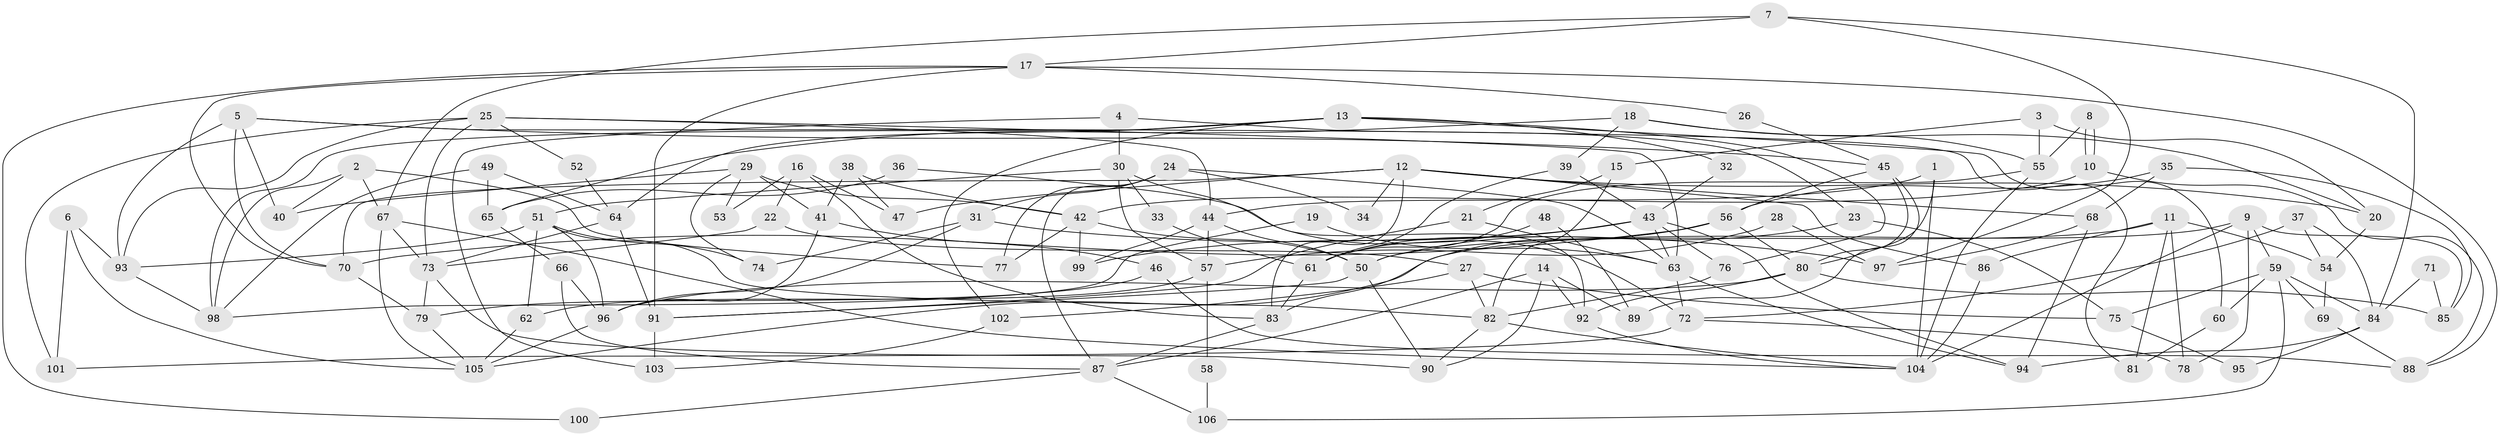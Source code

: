// coarse degree distribution, {8: 0.11764705882352941, 7: 0.07352941176470588, 4: 0.16176470588235295, 6: 0.058823529411764705, 3: 0.20588235294117646, 5: 0.17647058823529413, 9: 0.07352941176470588, 2: 0.11764705882352941, 10: 0.014705882352941176}
// Generated by graph-tools (version 1.1) at 2025/23/03/03/25 07:23:57]
// undirected, 106 vertices, 212 edges
graph export_dot {
graph [start="1"]
  node [color=gray90,style=filled];
  1;
  2;
  3;
  4;
  5;
  6;
  7;
  8;
  9;
  10;
  11;
  12;
  13;
  14;
  15;
  16;
  17;
  18;
  19;
  20;
  21;
  22;
  23;
  24;
  25;
  26;
  27;
  28;
  29;
  30;
  31;
  32;
  33;
  34;
  35;
  36;
  37;
  38;
  39;
  40;
  41;
  42;
  43;
  44;
  45;
  46;
  47;
  48;
  49;
  50;
  51;
  52;
  53;
  54;
  55;
  56;
  57;
  58;
  59;
  60;
  61;
  62;
  63;
  64;
  65;
  66;
  67;
  68;
  69;
  70;
  71;
  72;
  73;
  74;
  75;
  76;
  77;
  78;
  79;
  80;
  81;
  82;
  83;
  84;
  85;
  86;
  87;
  88;
  89;
  90;
  91;
  92;
  93;
  94;
  95;
  96;
  97;
  98;
  99;
  100;
  101;
  102;
  103;
  104;
  105;
  106;
  1 -- 104;
  1 -- 80;
  1 -- 44;
  2 -- 77;
  2 -- 67;
  2 -- 40;
  2 -- 98;
  3 -- 55;
  3 -- 20;
  3 -- 15;
  4 -- 103;
  4 -- 30;
  4 -- 23;
  5 -- 45;
  5 -- 93;
  5 -- 40;
  5 -- 70;
  5 -- 81;
  6 -- 93;
  6 -- 101;
  6 -- 105;
  7 -- 67;
  7 -- 84;
  7 -- 17;
  7 -- 97;
  8 -- 55;
  8 -- 10;
  8 -- 10;
  9 -- 105;
  9 -- 104;
  9 -- 59;
  9 -- 78;
  9 -- 85;
  10 -- 88;
  10 -- 42;
  11 -- 86;
  11 -- 50;
  11 -- 54;
  11 -- 78;
  11 -- 81;
  12 -- 70;
  12 -- 83;
  12 -- 20;
  12 -- 34;
  12 -- 47;
  12 -- 68;
  12 -- 86;
  13 -- 60;
  13 -- 76;
  13 -- 32;
  13 -- 64;
  13 -- 98;
  13 -- 102;
  14 -- 90;
  14 -- 92;
  14 -- 87;
  14 -- 89;
  15 -- 21;
  15 -- 82;
  16 -- 47;
  16 -- 22;
  16 -- 53;
  16 -- 83;
  17 -- 70;
  17 -- 26;
  17 -- 88;
  17 -- 91;
  17 -- 100;
  18 -- 20;
  18 -- 39;
  18 -- 55;
  18 -- 65;
  19 -- 63;
  19 -- 98;
  20 -- 54;
  21 -- 91;
  21 -- 63;
  22 -- 27;
  22 -- 73;
  23 -- 50;
  23 -- 75;
  24 -- 31;
  24 -- 87;
  24 -- 34;
  24 -- 63;
  24 -- 77;
  25 -- 93;
  25 -- 44;
  25 -- 52;
  25 -- 63;
  25 -- 73;
  25 -- 101;
  26 -- 45;
  27 -- 75;
  27 -- 82;
  27 -- 102;
  28 -- 97;
  28 -- 57;
  29 -- 40;
  29 -- 42;
  29 -- 41;
  29 -- 53;
  29 -- 74;
  30 -- 51;
  30 -- 57;
  30 -- 33;
  30 -- 92;
  31 -- 96;
  31 -- 97;
  31 -- 74;
  32 -- 43;
  33 -- 61;
  35 -- 68;
  35 -- 85;
  35 -- 56;
  36 -- 72;
  36 -- 65;
  37 -- 72;
  37 -- 84;
  37 -- 54;
  38 -- 42;
  38 -- 41;
  38 -- 47;
  39 -- 61;
  39 -- 43;
  41 -- 96;
  41 -- 46;
  42 -- 50;
  42 -- 77;
  42 -- 99;
  43 -- 61;
  43 -- 63;
  43 -- 76;
  43 -- 94;
  43 -- 99;
  44 -- 99;
  44 -- 50;
  44 -- 57;
  45 -- 80;
  45 -- 56;
  45 -- 89;
  46 -- 79;
  46 -- 88;
  48 -- 61;
  48 -- 89;
  49 -- 65;
  49 -- 98;
  49 -- 64;
  50 -- 91;
  50 -- 90;
  51 -- 82;
  51 -- 74;
  51 -- 62;
  51 -- 93;
  51 -- 96;
  52 -- 64;
  54 -- 69;
  55 -- 104;
  55 -- 61;
  56 -- 70;
  56 -- 80;
  56 -- 83;
  57 -- 62;
  57 -- 58;
  58 -- 106;
  59 -- 69;
  59 -- 60;
  59 -- 75;
  59 -- 84;
  59 -- 106;
  60 -- 81;
  61 -- 83;
  62 -- 105;
  63 -- 72;
  63 -- 94;
  64 -- 73;
  64 -- 91;
  65 -- 66;
  66 -- 87;
  66 -- 96;
  67 -- 73;
  67 -- 104;
  67 -- 105;
  68 -- 94;
  68 -- 97;
  69 -- 88;
  70 -- 79;
  71 -- 85;
  71 -- 84;
  72 -- 78;
  72 -- 101;
  73 -- 79;
  73 -- 90;
  75 -- 95;
  76 -- 82;
  79 -- 105;
  80 -- 96;
  80 -- 85;
  80 -- 92;
  82 -- 90;
  82 -- 104;
  83 -- 87;
  84 -- 94;
  84 -- 95;
  86 -- 104;
  87 -- 100;
  87 -- 106;
  91 -- 103;
  92 -- 104;
  93 -- 98;
  96 -- 105;
  102 -- 103;
}
